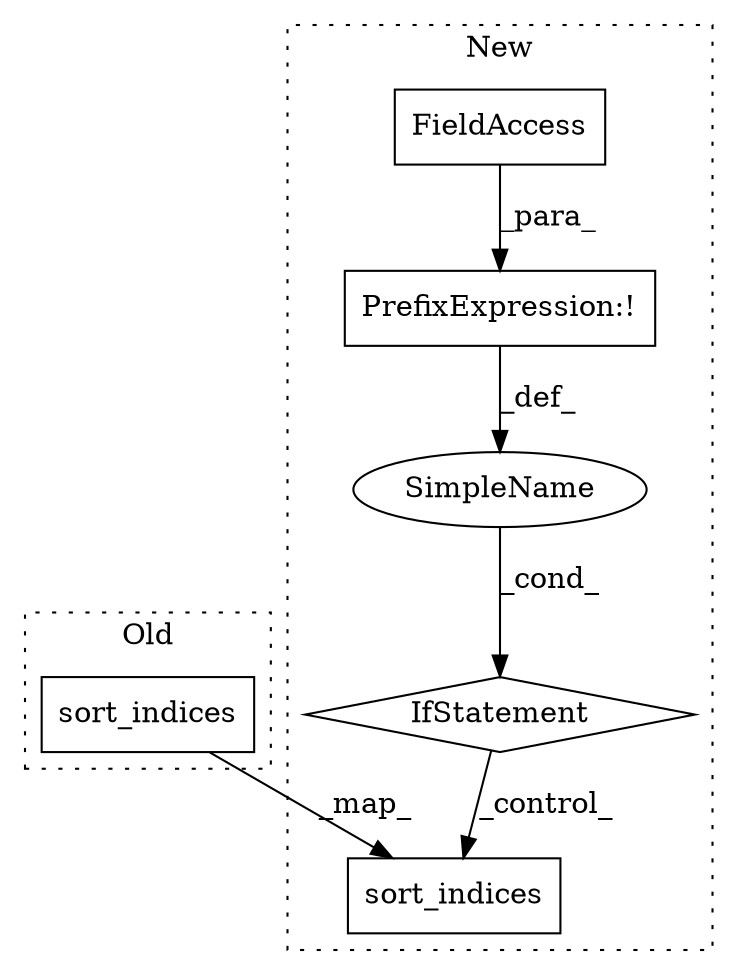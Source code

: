 digraph G {
subgraph cluster0 {
1 [label="sort_indices" a="32" s="2298" l="14" shape="box"];
label = "Old";
style="dotted";
}
subgraph cluster1 {
2 [label="sort_indices" a="32" s="2352" l="14" shape="box"];
3 [label="IfStatement" a="25" s="2322,2332" l="4,2" shape="diamond"];
4 [label="SimpleName" a="42" s="" l="" shape="ellipse"];
5 [label="PrefixExpression:!" a="38" s="2326" l="1" shape="box"];
6 [label="FieldAccess" a="22" s="2327" l="5" shape="box"];
label = "New";
style="dotted";
}
1 -> 2 [label="_map_"];
3 -> 2 [label="_control_"];
4 -> 3 [label="_cond_"];
5 -> 4 [label="_def_"];
6 -> 5 [label="_para_"];
}